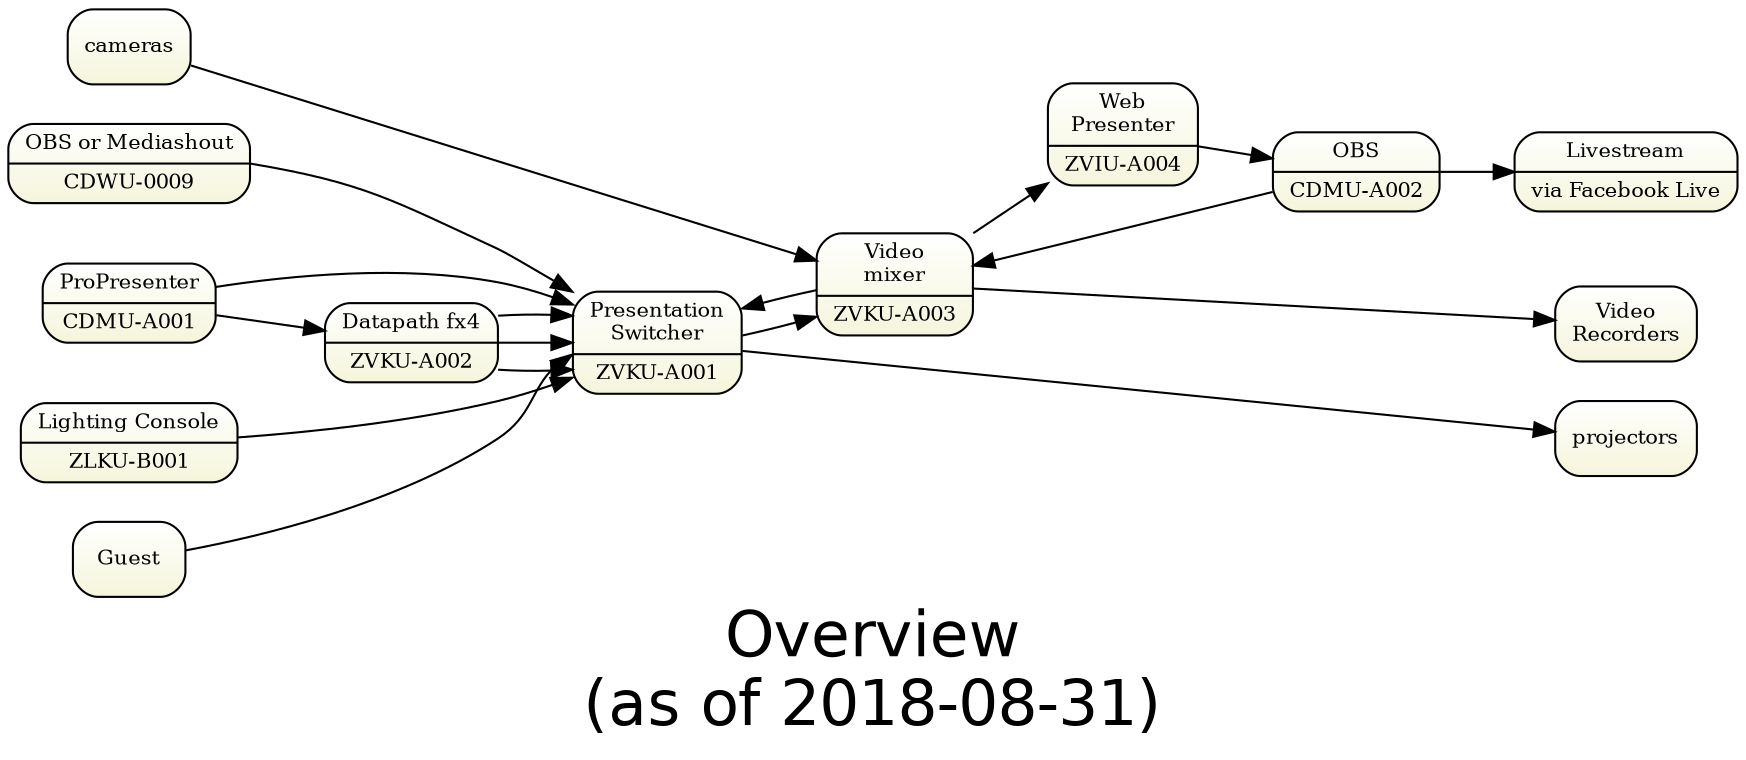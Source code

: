 digraph topology0 { 
graph [overlap = true, fontsize = 30, rankdir=LR 
      label="Overview\n(as of 2018-08-31)",
      fontname = Helvetica]

node [shape=Mrecord, tooltip="" , fontsize = 10, 
      fillcolor="white:beige" , style=filled  
      gradientangle=270]
      
pswitch [label="Presentation\nSwitcher|ZVKU-A001"]
rswitch [label="Video\nmixer|ZVKU-A003"]
    
cdwu0009 [label="OBS or Mediashout|CDWU-0009"]
cdmua001 [label="ProPresenter|CDMU-A001"]
cdmua002 [label="OBS|CDMU-A002"]

fx4 [label="Datapath fx4|ZVKU-A002"]
wp [label="Web\nPresenter|ZVIU-A004"]
cs40 [label="Lighting Console|ZLKU-B001"]
facebook [label="Livestream|via Facebook Live"]
recorders [label="Video\nRecorders"]

fx4:o1 -> pswitch:i1
fx4:o2 -> pswitch:i2
fx4:o3 -> pswitch:i3

cdmua001  -> fx4   
cdmua001 -> pswitch  

cdwu0009:hdmi -> pswitch:i5
 
guest [label=" Guest"]
guest:hdmi -> pswitch:i6

wp -> cdmua002 
cdmua002 -> rswitch
cdmua002 -> facebook

pswitch -> rswitch

rswitch -> pswitch
cameras -> rswitch
rswitch->wp
pswitch -> projectors
cs40 -> pswitch
rswitch -> recorders

{rank=same; facebook projectors recorders}
{rank=same; cameras cdmua001  guest cdwu0009 cs40 }
} 